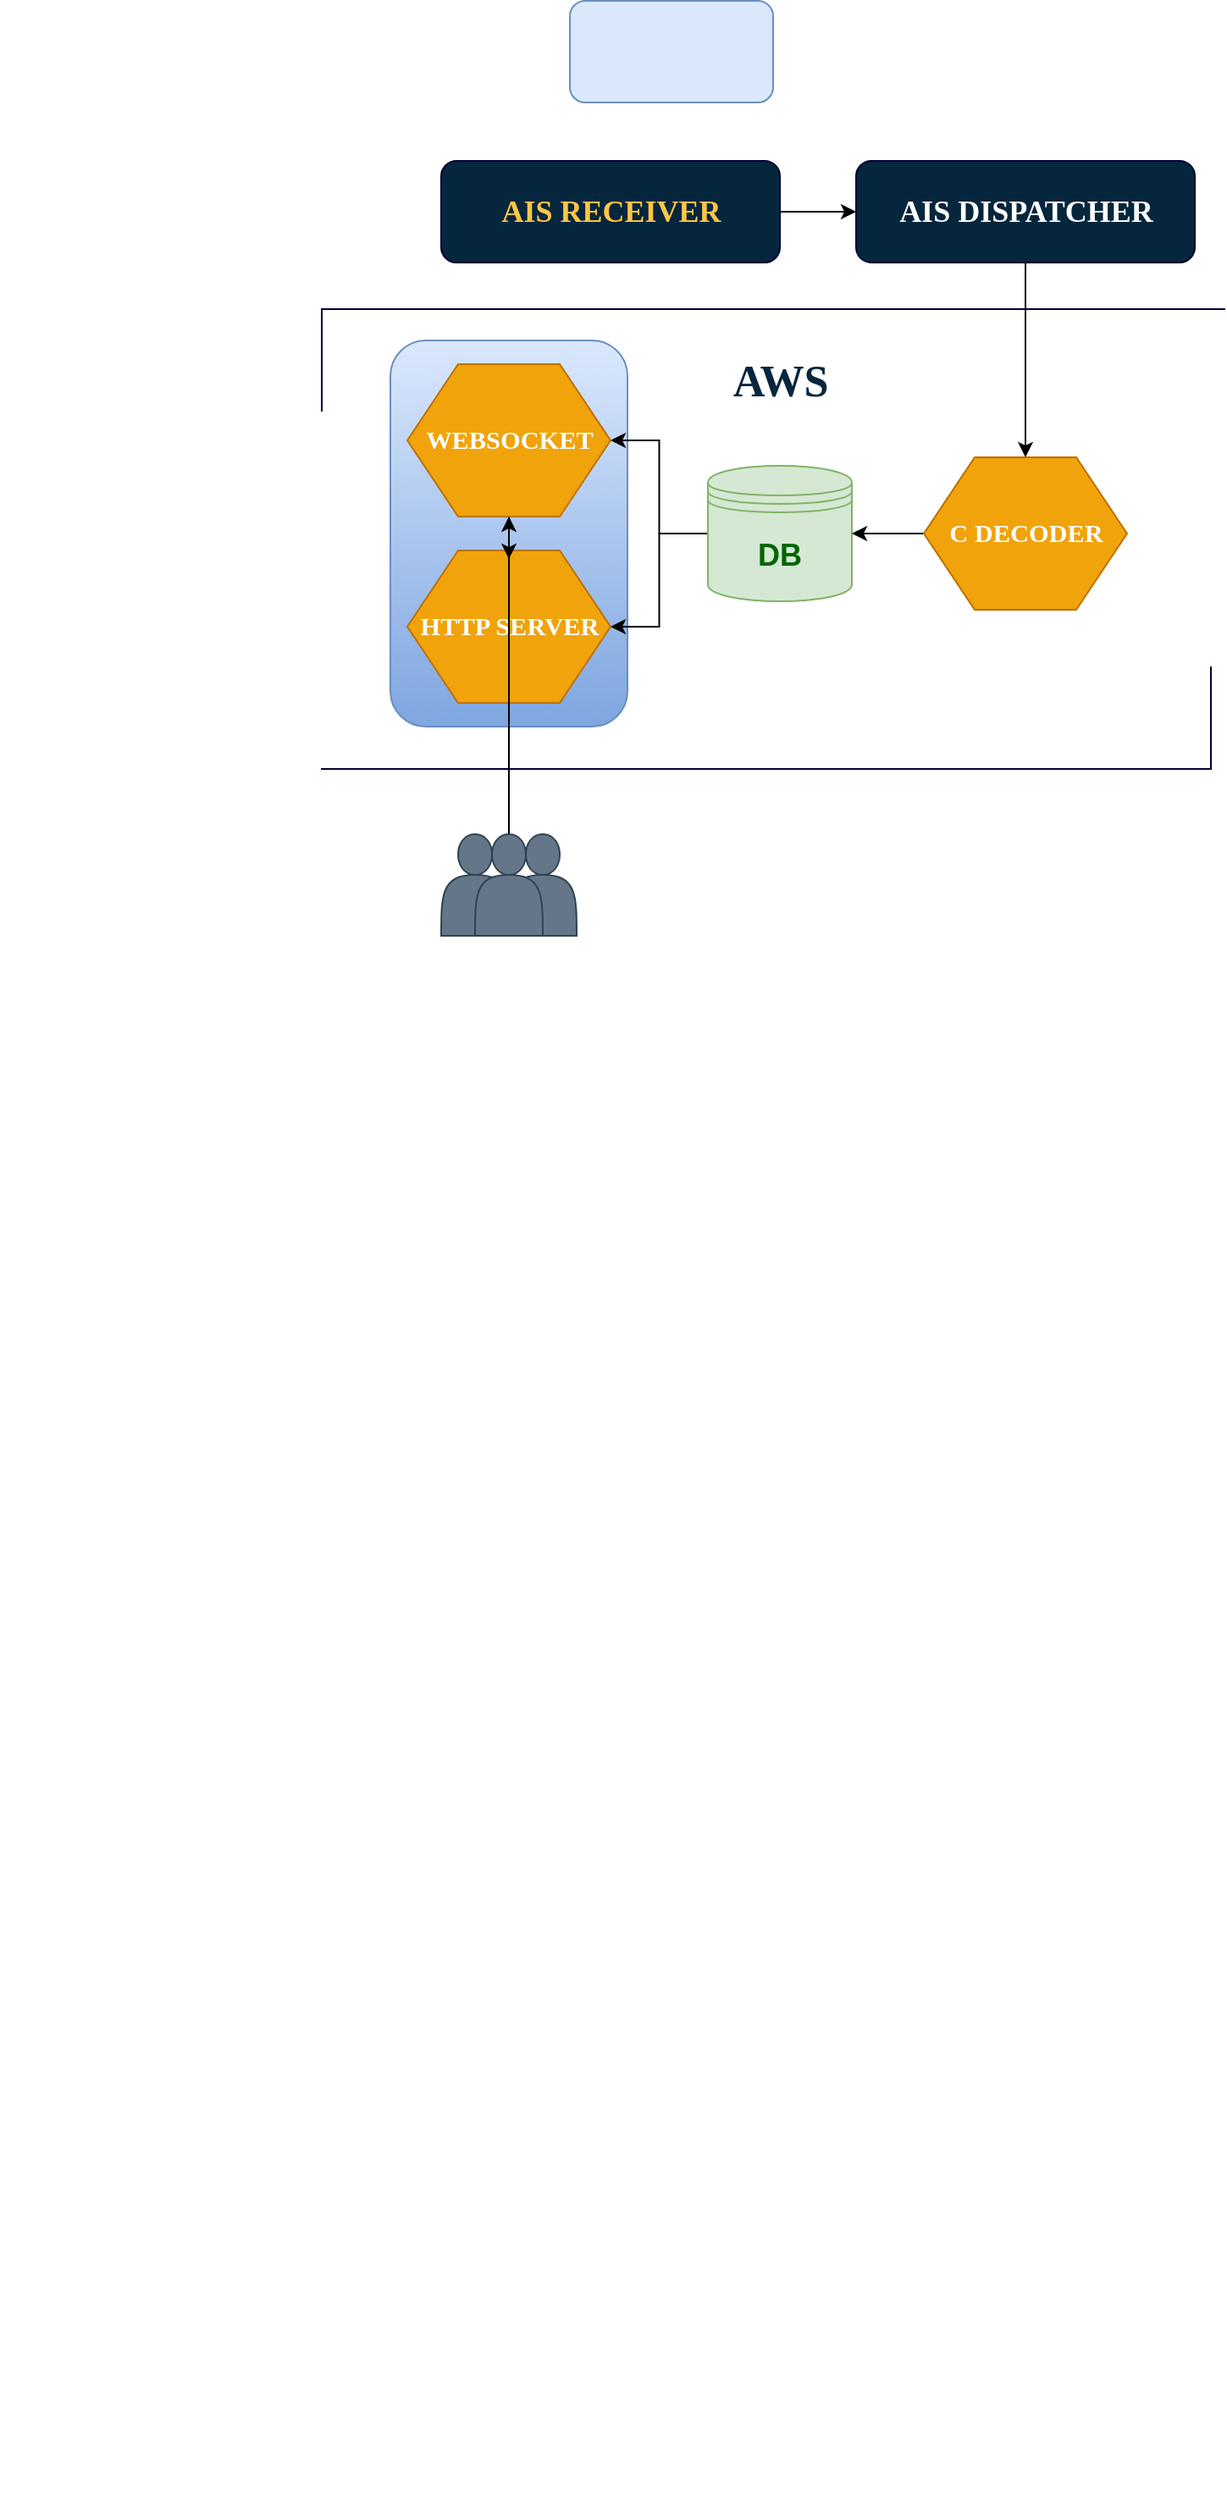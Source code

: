 <mxfile version="12.1.3" type="device" pages="1"><diagram id="HsASM-Tn3q7Kv879DEzx" name="Page-1"><mxGraphModel dx="2061" dy="696" grid="0" gridSize="10" guides="1" tooltips="1" connect="1" arrows="1" fold="1" page="1" pageScale="1" pageWidth="827" pageHeight="1169" background="none" math="0" shadow="0"><root><mxCell id="0"/><mxCell id="1" parent="0"/><mxCell id="6qJriUYHoOOGKJXQML52-21" value="" style="rounded=1;whiteSpace=wrap;html=1;strokeColor=#6c8ebf;fillColor=#dae8fc;fontFamily=Ubuntu;fontSize=13;gradientColor=#7ea6e0;" parent="1" vertex="1"><mxGeometry x="220.5" y="236" width="140" height="228" as="geometry"/></mxCell><mxCell id="6qJriUYHoOOGKJXQML52-12" style="edgeStyle=orthogonalEdgeStyle;rounded=0;orthogonalLoop=1;jettySize=auto;html=1;entryX=1;entryY=0.5;entryDx=0;entryDy=0;fontFamily=Ubuntu;fontSize=13;fontColor=#FFFFFF;" parent="1" source="s2FQhzaJ2Afrv3MEu2AY-12" target="6qJriUYHoOOGKJXQML52-3" edge="1"><mxGeometry relative="1" as="geometry"/></mxCell><mxCell id="6qJriUYHoOOGKJXQML52-13" style="edgeStyle=orthogonalEdgeStyle;rounded=0;orthogonalLoop=1;jettySize=auto;html=1;entryX=1;entryY=0.5;entryDx=0;entryDy=0;fontFamily=Ubuntu;fontSize=13;fontColor=#FFFFFF;" parent="1" source="s2FQhzaJ2Afrv3MEu2AY-12" target="6qJriUYHoOOGKJXQML52-2" edge="1"><mxGeometry relative="1" as="geometry"/></mxCell><mxCell id="s2FQhzaJ2Afrv3MEu2AY-12" value="&lt;h2&gt;&lt;font color=&quot;#006600&quot;&gt;DB&lt;/font&gt;&lt;/h2&gt;" style="shape=datastore;whiteSpace=wrap;html=1;fillColor=#d5e8d4;strokeColor=#82b366;direction=east;" parent="1" vertex="1"><mxGeometry x="408" y="310" width="85" height="80" as="geometry"/></mxCell><mxCell id="s2FQhzaJ2Afrv3MEu2AY-21" style="edgeStyle=orthogonalEdgeStyle;rounded=0;orthogonalLoop=1;jettySize=auto;html=1;exitX=1;exitY=0.5;exitDx=0;exitDy=0;entryX=0;entryY=0.5;entryDx=0;entryDy=0;fontFamily=Ubuntu;fontColor=#FFFFFF;" parent="1" source="s2FQhzaJ2Afrv3MEu2AY-15" target="s2FQhzaJ2Afrv3MEu2AY-19" edge="1"><mxGeometry relative="1" as="geometry"/></mxCell><object label="&lt;h2&gt;AIS RECEIVER&lt;/h2&gt;" id="s2FQhzaJ2Afrv3MEu2AY-15"><mxCell style="rounded=1;whiteSpace=wrap;html=1;fillColor=#06263d;strokeColor=#000033;fontColor=#ffc647;fontFamily=Ubuntu;" parent="1" vertex="1"><mxGeometry x="250.5" y="130" width="200" height="60" as="geometry"/></mxCell></object><mxCell id="s2FQhzaJ2Afrv3MEu2AY-27" style="edgeStyle=orthogonalEdgeStyle;rounded=0;orthogonalLoop=1;jettySize=auto;html=1;exitX=0.5;exitY=1;exitDx=0;exitDy=0;entryX=0.5;entryY=0;entryDx=0;entryDy=0;fontFamily=Ubuntu;fontSize=13;fontColor=#FFFFFF;" parent="1" source="s2FQhzaJ2Afrv3MEu2AY-19" target="s2FQhzaJ2Afrv3MEu2AY-24" edge="1"><mxGeometry relative="1" as="geometry"/></mxCell><object label="&lt;h2&gt;AIS DISPATCHER&lt;/h2&gt;" id="s2FQhzaJ2Afrv3MEu2AY-19"><mxCell style="rounded=1;whiteSpace=wrap;html=1;fillColor=#06263d;strokeColor=#000033;fontColor=#FFFFFF;fontFamily=Ubuntu;" parent="1" vertex="1"><mxGeometry x="495.5" y="130" width="200" height="60" as="geometry"/></mxCell></object><mxCell id="6qJriUYHoOOGKJXQML52-14" style="edgeStyle=orthogonalEdgeStyle;rounded=0;orthogonalLoop=1;jettySize=auto;html=1;entryX=1;entryY=0.5;entryDx=0;entryDy=0;fontFamily=Ubuntu;fontSize=13;fontColor=#FFFFFF;" parent="1" source="s2FQhzaJ2Afrv3MEu2AY-24" target="s2FQhzaJ2Afrv3MEu2AY-12" edge="1"><mxGeometry relative="1" as="geometry"/></mxCell><mxCell id="s2FQhzaJ2Afrv3MEu2AY-24" value="&lt;h3&gt;C DECODER&lt;/h3&gt;" style="shape=hexagon;html=1;whiteSpace=wrap;perimeter=hexagonPerimeter;rounded=0;strokeColor=#BD7000;fillColor=#f0a30a;fontFamily=Ubuntu;fontColor=#ffffff;fontSize=13;fontStyle=1" parent="1" vertex="1"><mxGeometry x="535.5" y="305" width="120" height="90" as="geometry"/></mxCell><mxCell id="6qJriUYHoOOGKJXQML52-2" value="&lt;h3&gt;HTTP SERVER&lt;/h3&gt;" style="shape=hexagon;html=1;whiteSpace=wrap;perimeter=hexagonPerimeter;rounded=0;strokeColor=#BD7000;fillColor=#f0a30a;fontFamily=Ubuntu;fontColor=#ffffff;fontSize=13;fontStyle=1" parent="1" vertex="1"><mxGeometry x="230.5" y="360" width="120" height="90" as="geometry"/></mxCell><mxCell id="6qJriUYHoOOGKJXQML52-23" style="edgeStyle=orthogonalEdgeStyle;rounded=0;orthogonalLoop=1;jettySize=auto;html=1;fontFamily=Ubuntu;fontSize=13;fontColor=#FFFFFF;" parent="1" source="6qJriUYHoOOGKJXQML52-3" edge="1"><mxGeometry relative="1" as="geometry"><mxPoint x="290.5" y="365" as="targetPoint"/></mxGeometry></mxCell><mxCell id="6qJriUYHoOOGKJXQML52-3" value="&lt;h3&gt;WEBSOCKET&lt;/h3&gt;" style="shape=hexagon;html=1;whiteSpace=wrap;perimeter=hexagonPerimeter;rounded=0;strokeColor=#BD7000;fillColor=#f0a30a;fontFamily=Ubuntu;fontColor=#ffffff;fontSize=13;fontStyle=1" parent="1" vertex="1"><mxGeometry x="230.5" y="250" width="120" height="90" as="geometry"/></mxCell><mxCell id="6qJriUYHoOOGKJXQML52-4" value="" style="shape=actor;whiteSpace=wrap;html=1;strokeColor=#314354;fillColor=#647687;fontFamily=Ubuntu;fontSize=13;fontColor=#ffffff;" parent="1" vertex="1"><mxGeometry x="250.5" y="527.5" width="40" height="60" as="geometry"/></mxCell><mxCell id="6qJriUYHoOOGKJXQML52-5" value="" style="shape=actor;whiteSpace=wrap;html=1;strokeColor=#314354;fillColor=#647687;fontFamily=Ubuntu;fontSize=13;fontColor=#ffffff;" parent="1" vertex="1"><mxGeometry x="290.5" y="527.5" width="40" height="60" as="geometry"/></mxCell><mxCell id="6qJriUYHoOOGKJXQML52-22" style="edgeStyle=orthogonalEdgeStyle;rounded=0;orthogonalLoop=1;jettySize=auto;html=1;fontFamily=Ubuntu;fontSize=13;fontColor=#FFFFFF;" parent="1" source="6qJriUYHoOOGKJXQML52-6" target="6qJriUYHoOOGKJXQML52-3" edge="1"><mxGeometry relative="1" as="geometry"/></mxCell><mxCell id="6qJriUYHoOOGKJXQML52-6" value="" style="shape=actor;whiteSpace=wrap;html=1;strokeColor=#314354;fillColor=#647687;fontFamily=Ubuntu;fontSize=13;fontColor=#ffffff;" parent="1" vertex="1"><mxGeometry x="270.5" y="527.5" width="40" height="60" as="geometry"/></mxCell><mxCell id="6qJriUYHoOOGKJXQML52-7" value="" style="shape=partialRectangle;whiteSpace=wrap;html=1;bottom=0;right=0;fillColor=none;strokeColor=#000033;fontFamily=Ubuntu;fontSize=13;fontColor=#FFFFFF;" parent="1" vertex="1"><mxGeometry x="180" y="217.5" width="533" height="60" as="geometry"/></mxCell><mxCell id="6qJriUYHoOOGKJXQML52-8" value="" style="shape=partialRectangle;whiteSpace=wrap;html=1;top=0;left=0;fillColor=none;strokeColor=#000033;fontFamily=Ubuntu;fontSize=13;fontColor=#FFFFFF;" parent="1" vertex="1"><mxGeometry x="180" y="429" width="525" height="60" as="geometry"/></mxCell><mxCell id="6qJriUYHoOOGKJXQML52-17" value="Text" style="text;html=1;strokeColor=none;fillColor=none;align=center;verticalAlign=middle;whiteSpace=wrap;rounded=0;fontFamily=Ubuntu;fontSize=13;fontColor=#FFFFFF;" parent="1" vertex="1"><mxGeometry x="-10" y="1490" width="40" height="20" as="geometry"/></mxCell><mxCell id="6qJriUYHoOOGKJXQML52-18" value="&lt;h1&gt;&lt;font color=&quot;#06263d&quot;&gt;AWS&lt;/font&gt;&lt;/h1&gt;" style="text;html=1;strokeColor=none;fillColor=none;align=center;verticalAlign=middle;whiteSpace=wrap;rounded=0;fontFamily=Ubuntu;fontSize=13;fontColor=#FFFFFF;" parent="1" vertex="1"><mxGeometry x="430.5" y="250" width="40" height="20" as="geometry"/></mxCell><mxCell id="zjxALG1HDVIh60k-99Jo-1" value="" style="rounded=1;whiteSpace=wrap;html=1;fillColor=#dae8fc;strokeColor=#6c8ebf;" vertex="1" parent="1"><mxGeometry x="326.5" y="35.5" width="120" height="60" as="geometry"/></mxCell></root></mxGraphModel></diagram></mxfile>